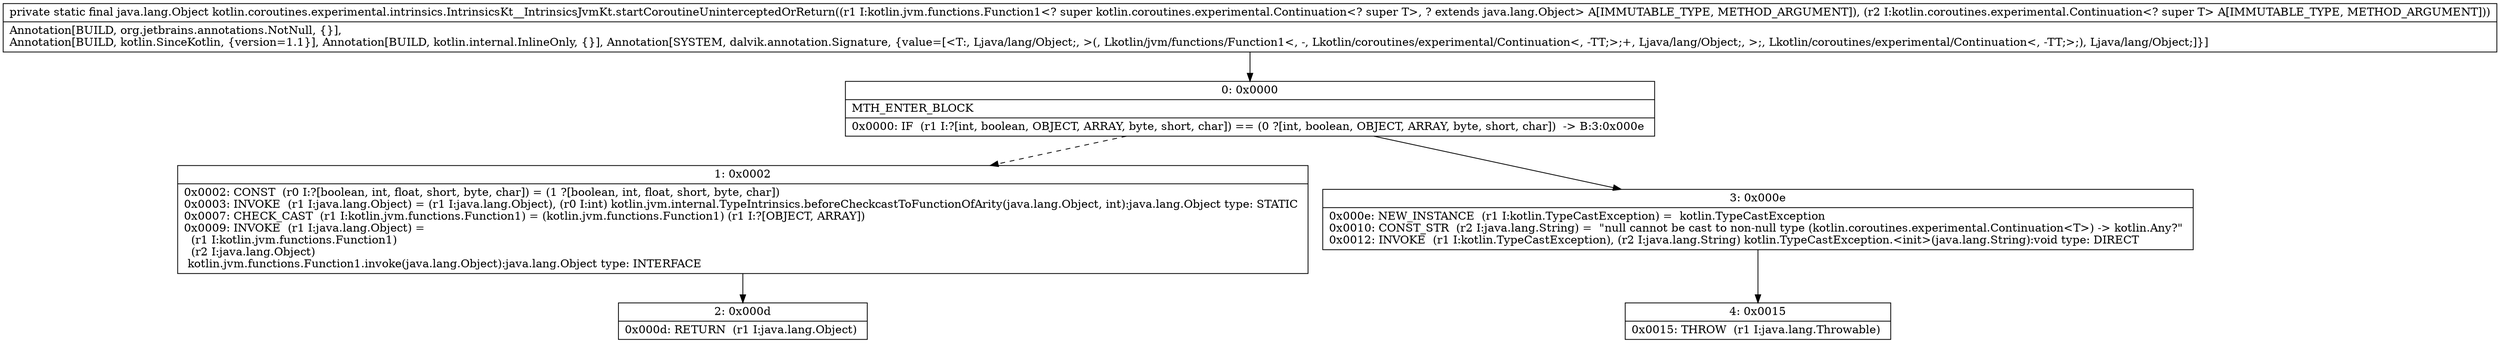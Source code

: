 digraph "CFG forkotlin.coroutines.experimental.intrinsics.IntrinsicsKt__IntrinsicsJvmKt.startCoroutineUninterceptedOrReturn(Lkotlin\/jvm\/functions\/Function1;Lkotlin\/coroutines\/experimental\/Continuation;)Ljava\/lang\/Object;" {
Node_0 [shape=record,label="{0\:\ 0x0000|MTH_ENTER_BLOCK\l|0x0000: IF  (r1 I:?[int, boolean, OBJECT, ARRAY, byte, short, char]) == (0 ?[int, boolean, OBJECT, ARRAY, byte, short, char])  \-\> B:3:0x000e \l}"];
Node_1 [shape=record,label="{1\:\ 0x0002|0x0002: CONST  (r0 I:?[boolean, int, float, short, byte, char]) = (1 ?[boolean, int, float, short, byte, char]) \l0x0003: INVOKE  (r1 I:java.lang.Object) = (r1 I:java.lang.Object), (r0 I:int) kotlin.jvm.internal.TypeIntrinsics.beforeCheckcastToFunctionOfArity(java.lang.Object, int):java.lang.Object type: STATIC \l0x0007: CHECK_CAST  (r1 I:kotlin.jvm.functions.Function1) = (kotlin.jvm.functions.Function1) (r1 I:?[OBJECT, ARRAY]) \l0x0009: INVOKE  (r1 I:java.lang.Object) = \l  (r1 I:kotlin.jvm.functions.Function1)\l  (r2 I:java.lang.Object)\l kotlin.jvm.functions.Function1.invoke(java.lang.Object):java.lang.Object type: INTERFACE \l}"];
Node_2 [shape=record,label="{2\:\ 0x000d|0x000d: RETURN  (r1 I:java.lang.Object) \l}"];
Node_3 [shape=record,label="{3\:\ 0x000e|0x000e: NEW_INSTANCE  (r1 I:kotlin.TypeCastException) =  kotlin.TypeCastException \l0x0010: CONST_STR  (r2 I:java.lang.String) =  \"null cannot be cast to non\-null type (kotlin.coroutines.experimental.Continuation\<T\>) \-\> kotlin.Any?\" \l0x0012: INVOKE  (r1 I:kotlin.TypeCastException), (r2 I:java.lang.String) kotlin.TypeCastException.\<init\>(java.lang.String):void type: DIRECT \l}"];
Node_4 [shape=record,label="{4\:\ 0x0015|0x0015: THROW  (r1 I:java.lang.Throwable) \l}"];
MethodNode[shape=record,label="{private static final java.lang.Object kotlin.coroutines.experimental.intrinsics.IntrinsicsKt__IntrinsicsJvmKt.startCoroutineUninterceptedOrReturn((r1 I:kotlin.jvm.functions.Function1\<? super kotlin.coroutines.experimental.Continuation\<? super T\>, ? extends java.lang.Object\> A[IMMUTABLE_TYPE, METHOD_ARGUMENT]), (r2 I:kotlin.coroutines.experimental.Continuation\<? super T\> A[IMMUTABLE_TYPE, METHOD_ARGUMENT]))  | Annotation[BUILD, org.jetbrains.annotations.NotNull, \{\}], \lAnnotation[BUILD, kotlin.SinceKotlin, \{version=1.1\}], Annotation[BUILD, kotlin.internal.InlineOnly, \{\}], Annotation[SYSTEM, dalvik.annotation.Signature, \{value=[\<T:, Ljava\/lang\/Object;, \>(, Lkotlin\/jvm\/functions\/Function1\<, \-, Lkotlin\/coroutines\/experimental\/Continuation\<, \-TT;\>;+, Ljava\/lang\/Object;, \>;, Lkotlin\/coroutines\/experimental\/Continuation\<, \-TT;\>;), Ljava\/lang\/Object;]\}]\l}"];
MethodNode -> Node_0;
Node_0 -> Node_1[style=dashed];
Node_0 -> Node_3;
Node_1 -> Node_2;
Node_3 -> Node_4;
}

